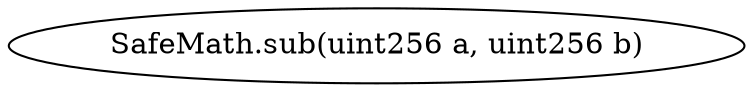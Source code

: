 digraph "" {
	graph [bb="0,0,297.25,36"];
	node [label="\N"];
	"SafeMath.sub(uint256 a, uint256 b)"	 [height=0.5,
		pos="148.62,18",
		width=4.1284];
}
digraph "" {
	graph [bb="0,0,297.25,36"];
	node [label="\N"];
	"SafeMath.sub(uint256 a, uint256 b)"	 [height=0.5,
		pos="148.62,18",
		width=4.1284];
}

